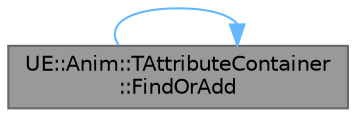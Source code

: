 digraph "UE::Anim::TAttributeContainer::FindOrAdd"
{
 // INTERACTIVE_SVG=YES
 // LATEX_PDF_SIZE
  bgcolor="transparent";
  edge [fontname=Helvetica,fontsize=10,labelfontname=Helvetica,labelfontsize=10];
  node [fontname=Helvetica,fontsize=10,shape=box,height=0.2,width=0.4];
  rankdir="LR";
  Node1 [id="Node000001",label="UE::Anim::TAttributeContainer\l::FindOrAdd",height=0.2,width=0.4,color="gray40", fillcolor="grey60", style="filled", fontcolor="black",tooltip="Adds, if not yet existing, a new attribute type/value entry of the specified AttributeType."];
  Node1 -> Node1 [id="edge1_Node000001_Node000001",color="steelblue1",style="solid",tooltip=" "];
}
